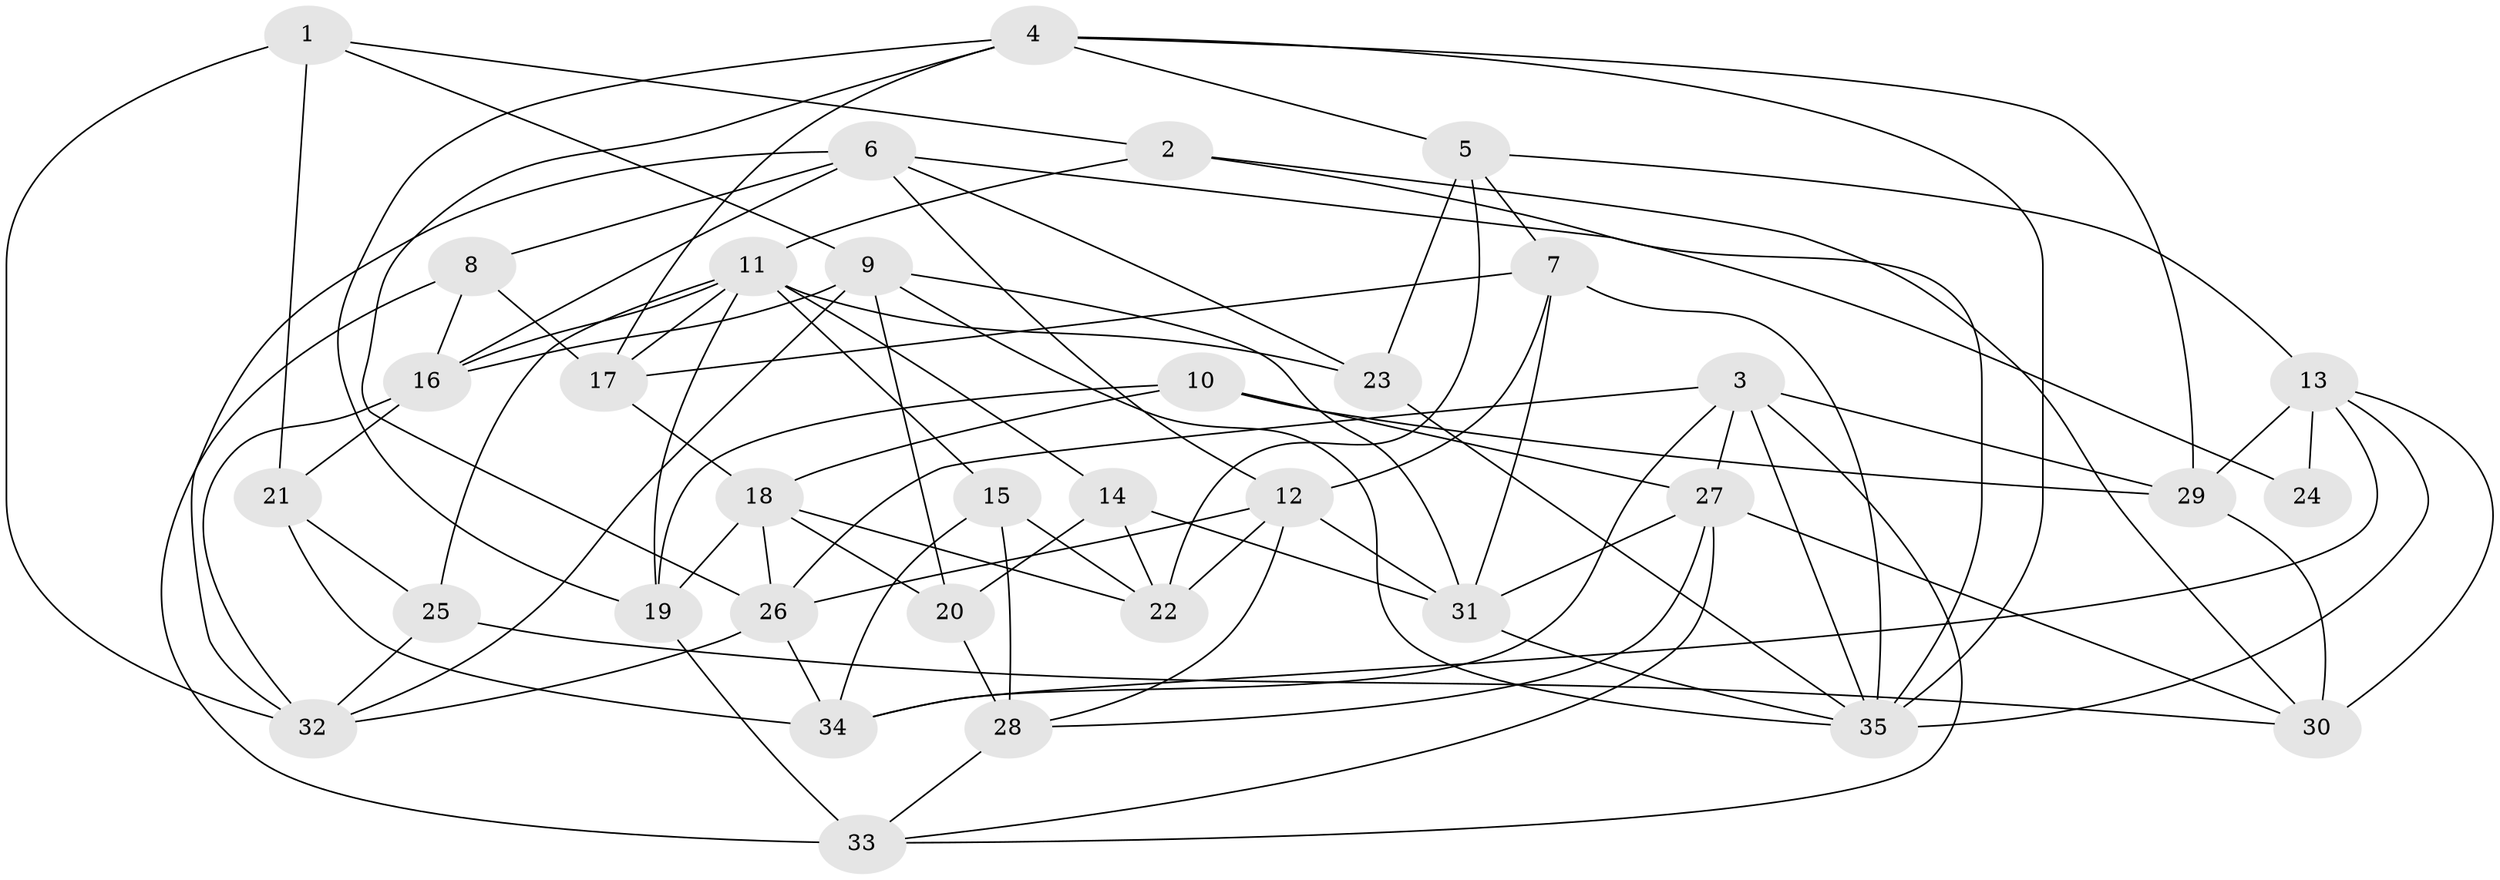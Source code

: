 // original degree distribution, {4: 1.0}
// Generated by graph-tools (version 1.1) at 2025/45/03/06/25 01:45:11]
// undirected, 35 vertices, 90 edges
graph export_dot {
graph [start="1"]
  node [color=gray90,style=filled];
  1;
  2;
  3;
  4;
  5;
  6;
  7;
  8;
  9;
  10;
  11;
  12;
  13;
  14;
  15;
  16;
  17;
  18;
  19;
  20;
  21;
  22;
  23;
  24;
  25;
  26;
  27;
  28;
  29;
  30;
  31;
  32;
  33;
  34;
  35;
  1 -- 2 [weight=1.0];
  1 -- 9 [weight=2.0];
  1 -- 21 [weight=2.0];
  1 -- 32 [weight=1.0];
  2 -- 11 [weight=1.0];
  2 -- 30 [weight=1.0];
  2 -- 35 [weight=1.0];
  3 -- 26 [weight=1.0];
  3 -- 27 [weight=1.0];
  3 -- 29 [weight=1.0];
  3 -- 33 [weight=1.0];
  3 -- 34 [weight=1.0];
  3 -- 35 [weight=1.0];
  4 -- 5 [weight=1.0];
  4 -- 17 [weight=1.0];
  4 -- 19 [weight=1.0];
  4 -- 26 [weight=1.0];
  4 -- 29 [weight=1.0];
  4 -- 35 [weight=1.0];
  5 -- 7 [weight=1.0];
  5 -- 13 [weight=1.0];
  5 -- 22 [weight=2.0];
  5 -- 23 [weight=1.0];
  6 -- 8 [weight=1.0];
  6 -- 12 [weight=1.0];
  6 -- 16 [weight=1.0];
  6 -- 23 [weight=1.0];
  6 -- 24 [weight=1.0];
  6 -- 32 [weight=1.0];
  7 -- 12 [weight=1.0];
  7 -- 17 [weight=2.0];
  7 -- 31 [weight=1.0];
  7 -- 35 [weight=1.0];
  8 -- 16 [weight=1.0];
  8 -- 17 [weight=1.0];
  8 -- 33 [weight=1.0];
  9 -- 16 [weight=1.0];
  9 -- 20 [weight=2.0];
  9 -- 31 [weight=1.0];
  9 -- 32 [weight=1.0];
  9 -- 35 [weight=1.0];
  10 -- 18 [weight=1.0];
  10 -- 19 [weight=1.0];
  10 -- 27 [weight=1.0];
  10 -- 29 [weight=1.0];
  11 -- 14 [weight=1.0];
  11 -- 15 [weight=1.0];
  11 -- 16 [weight=1.0];
  11 -- 17 [weight=1.0];
  11 -- 19 [weight=1.0];
  11 -- 23 [weight=1.0];
  11 -- 25 [weight=1.0];
  12 -- 22 [weight=1.0];
  12 -- 26 [weight=1.0];
  12 -- 28 [weight=1.0];
  12 -- 31 [weight=1.0];
  13 -- 24 [weight=3.0];
  13 -- 29 [weight=2.0];
  13 -- 30 [weight=2.0];
  13 -- 34 [weight=1.0];
  13 -- 35 [weight=1.0];
  14 -- 20 [weight=1.0];
  14 -- 22 [weight=1.0];
  14 -- 31 [weight=1.0];
  15 -- 22 [weight=1.0];
  15 -- 28 [weight=1.0];
  15 -- 34 [weight=1.0];
  16 -- 21 [weight=1.0];
  16 -- 32 [weight=1.0];
  17 -- 18 [weight=1.0];
  18 -- 19 [weight=1.0];
  18 -- 20 [weight=1.0];
  18 -- 22 [weight=1.0];
  18 -- 26 [weight=1.0];
  19 -- 33 [weight=2.0];
  20 -- 28 [weight=2.0];
  21 -- 25 [weight=1.0];
  21 -- 34 [weight=2.0];
  23 -- 35 [weight=1.0];
  25 -- 30 [weight=1.0];
  25 -- 32 [weight=1.0];
  26 -- 32 [weight=1.0];
  26 -- 34 [weight=1.0];
  27 -- 28 [weight=1.0];
  27 -- 30 [weight=1.0];
  27 -- 31 [weight=1.0];
  27 -- 33 [weight=1.0];
  28 -- 33 [weight=1.0];
  29 -- 30 [weight=1.0];
  31 -- 35 [weight=1.0];
}
